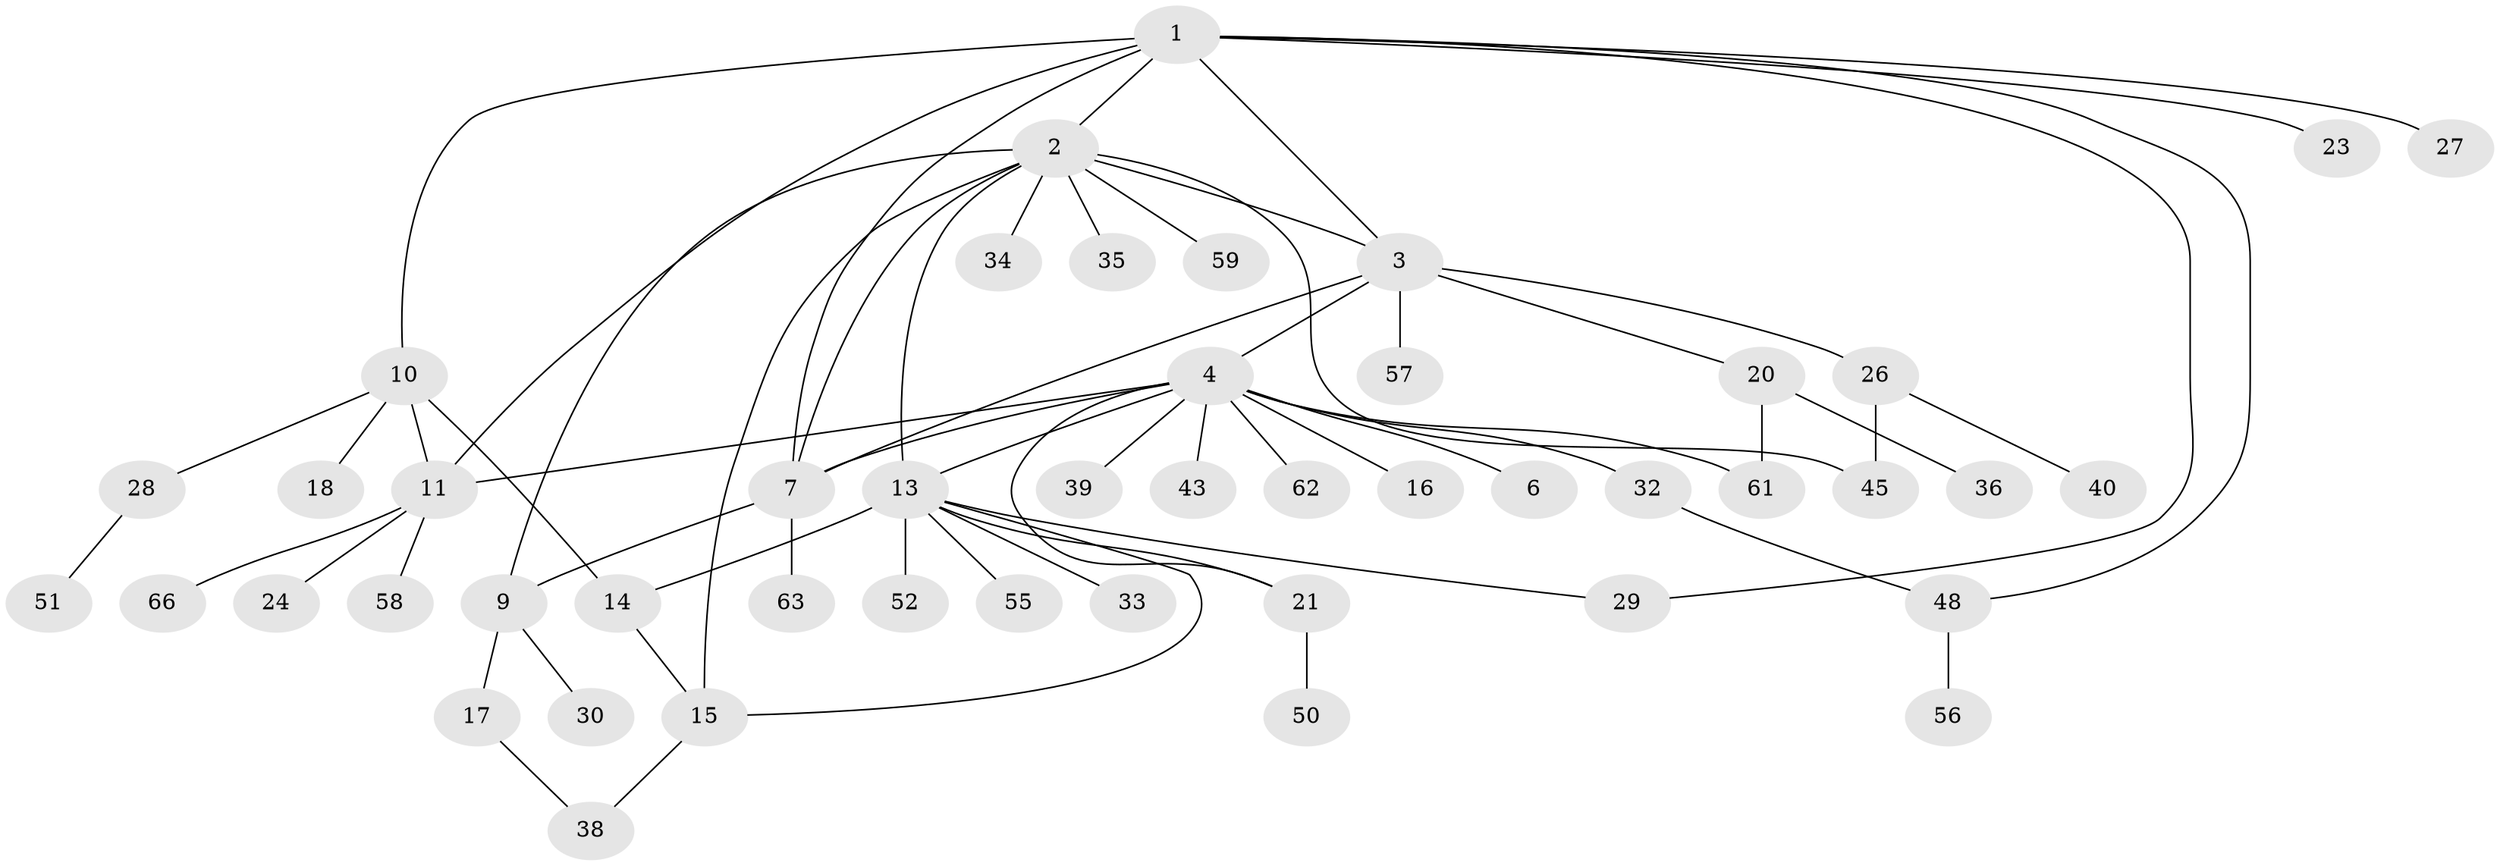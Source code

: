 // Generated by graph-tools (version 1.1) at 2025/24/03/03/25 07:24:15]
// undirected, 47 vertices, 63 edges
graph export_dot {
graph [start="1"]
  node [color=gray90,style=filled];
  1 [super="+12"];
  2 [super="+8"];
  3 [super="+31"];
  4 [super="+5"];
  6 [super="+60"];
  7 [super="+47"];
  9;
  10 [super="+22"];
  11 [super="+46"];
  13 [super="+19"];
  14 [super="+44"];
  15;
  16 [super="+54"];
  17;
  18;
  20 [super="+42"];
  21 [super="+25"];
  23;
  24;
  26 [super="+37"];
  27;
  28 [super="+41"];
  29;
  30 [super="+64"];
  32;
  33;
  34;
  35;
  36;
  38;
  39;
  40;
  43 [super="+53"];
  45 [super="+49"];
  48 [super="+65"];
  50;
  51;
  52;
  55;
  56;
  57;
  58;
  59;
  61;
  62;
  63;
  66;
  1 -- 2;
  1 -- 3;
  1 -- 23;
  1 -- 48;
  1 -- 7 [weight=2];
  1 -- 27;
  1 -- 10;
  1 -- 11;
  1 -- 29;
  2 -- 3;
  2 -- 15;
  2 -- 34;
  2 -- 59;
  2 -- 35;
  2 -- 13;
  2 -- 7;
  2 -- 9;
  2 -- 45;
  3 -- 20;
  3 -- 26;
  3 -- 57;
  3 -- 4;
  3 -- 7;
  4 -- 6 [weight=2];
  4 -- 11 [weight=2];
  4 -- 13;
  4 -- 16;
  4 -- 43;
  4 -- 61;
  4 -- 62;
  4 -- 21;
  4 -- 32;
  4 -- 7;
  4 -- 39;
  7 -- 9;
  7 -- 63;
  9 -- 17;
  9 -- 30;
  10 -- 11;
  10 -- 14;
  10 -- 18;
  10 -- 28;
  11 -- 24;
  11 -- 58;
  11 -- 66;
  13 -- 14;
  13 -- 15;
  13 -- 29;
  13 -- 33;
  13 -- 52;
  13 -- 21;
  13 -- 55;
  14 -- 15;
  15 -- 38;
  17 -- 38;
  20 -- 36;
  20 -- 61;
  21 -- 50;
  26 -- 40;
  26 -- 45;
  28 -- 51;
  32 -- 48;
  48 -- 56;
}
